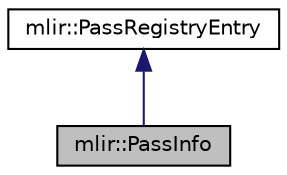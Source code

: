 digraph "mlir::PassInfo"
{
  bgcolor="transparent";
  edge [fontname="Helvetica",fontsize="10",labelfontname="Helvetica",labelfontsize="10"];
  node [fontname="Helvetica",fontsize="10",shape=record];
  Node2 [label="mlir::PassInfo",height=0.2,width=0.4,color="black", fillcolor="grey75", style="filled", fontcolor="black"];
  Node3 -> Node2 [dir="back",color="midnightblue",fontsize="10",style="solid",fontname="Helvetica"];
  Node3 [label="mlir::PassRegistryEntry",height=0.2,width=0.4,color="black",URL="$classmlir_1_1PassRegistryEntry.html",tooltip="Structure to group information about a passes and pass pipelines (argument to invoke via mlir-opt..."];
}
